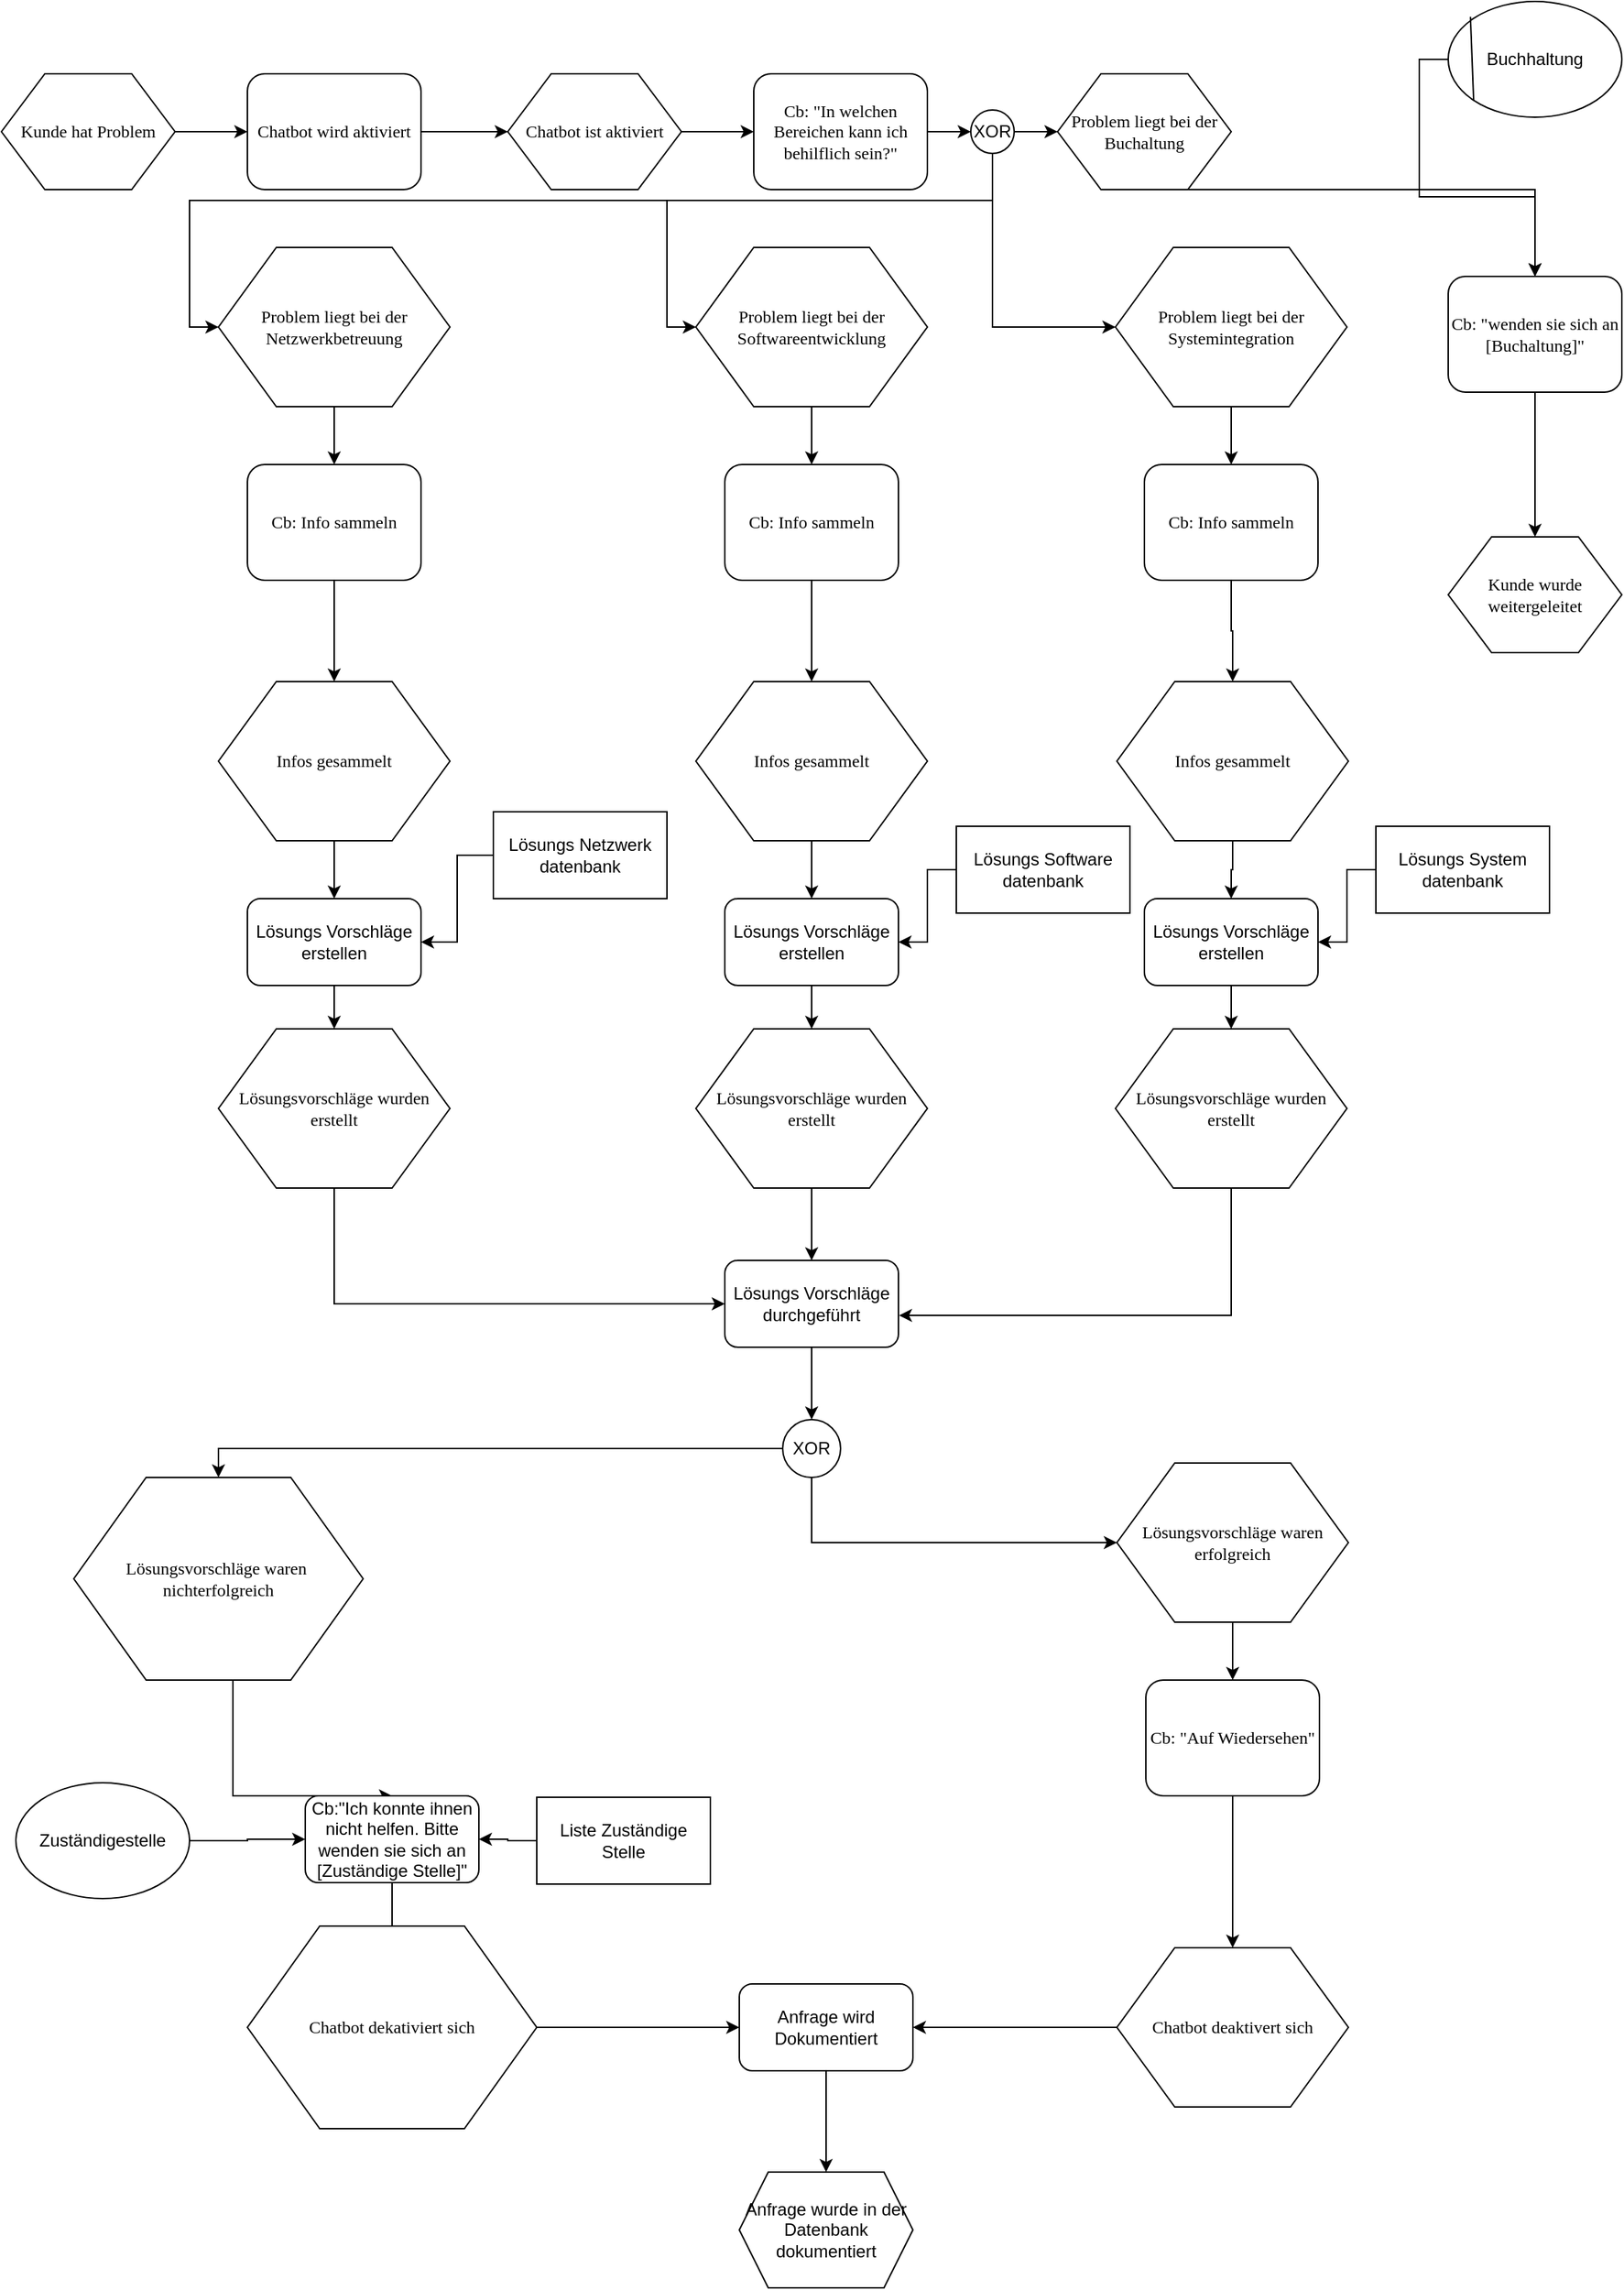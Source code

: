 <mxfile version="20.0.3" type="device"><diagram name="Page-1" id="8ce9d11a-91a2-4d17-14d8-a56ed91bf033"><mxGraphModel dx="1497" dy="783" grid="1" gridSize="10" guides="1" tooltips="1" connect="1" arrows="1" fold="1" page="1" pageScale="1" pageWidth="1169" pageHeight="827" background="none" math="0" shadow="0"><root><mxCell id="0"/><mxCell id="1" parent="0"/><mxCell id="FxT-cGrU2t-Nwr7H7iX4-25" value="" style="edgeStyle=orthogonalEdgeStyle;rounded=0;orthogonalLoop=1;jettySize=auto;html=1;" parent="1" source="17ea667e15c223fc-1" target="17ea667e15c223fc-7" edge="1"><mxGeometry relative="1" as="geometry"/></mxCell><mxCell id="17ea667e15c223fc-1" value="Kunde hat Problem" style="shape=hexagon;perimeter=hexagonPerimeter;whiteSpace=wrap;html=1;rounded=0;shadow=0;labelBackgroundColor=none;strokeWidth=1;fontFamily=Verdana;fontSize=12;align=center;" parent="1" vertex="1"><mxGeometry x="30" y="60" width="120" height="80" as="geometry"/></mxCell><mxCell id="FxT-cGrU2t-Nwr7H7iX4-27" value="" style="edgeStyle=orthogonalEdgeStyle;rounded=0;orthogonalLoop=1;jettySize=auto;html=1;" parent="1" source="17ea667e15c223fc-7" target="FxT-cGrU2t-Nwr7H7iX4-26" edge="1"><mxGeometry relative="1" as="geometry"/></mxCell><mxCell id="17ea667e15c223fc-7" value="Chatbot wird aktiviert" style="rounded=1;whiteSpace=wrap;html=1;shadow=0;labelBackgroundColor=none;strokeWidth=1;fontFamily=Verdana;fontSize=12;align=center;" parent="1" vertex="1"><mxGeometry x="200" y="60" width="120" height="80" as="geometry"/></mxCell><mxCell id="FxT-cGrU2t-Nwr7H7iX4-29" value="" style="edgeStyle=orthogonalEdgeStyle;rounded=0;orthogonalLoop=1;jettySize=auto;html=1;" parent="1" source="FxT-cGrU2t-Nwr7H7iX4-26" target="FxT-cGrU2t-Nwr7H7iX4-28" edge="1"><mxGeometry relative="1" as="geometry"/></mxCell><mxCell id="FxT-cGrU2t-Nwr7H7iX4-26" value="Chatbot ist aktiviert " style="shape=hexagon;perimeter=hexagonPerimeter;whiteSpace=wrap;html=1;rounded=0;shadow=0;labelBackgroundColor=none;strokeWidth=1;fontFamily=Verdana;fontSize=12;align=center;" parent="1" vertex="1"><mxGeometry x="380" y="60" width="120" height="80" as="geometry"/></mxCell><mxCell id="FxT-cGrU2t-Nwr7H7iX4-32" value="" style="edgeStyle=orthogonalEdgeStyle;rounded=0;orthogonalLoop=1;jettySize=auto;html=1;" parent="1" source="FxT-cGrU2t-Nwr7H7iX4-28" target="FxT-cGrU2t-Nwr7H7iX4-31" edge="1"><mxGeometry relative="1" as="geometry"/></mxCell><mxCell id="FxT-cGrU2t-Nwr7H7iX4-28" value="Cb: &quot;In welchen Bereichen kann ich behilflich sein?&quot;" style="rounded=1;whiteSpace=wrap;html=1;shadow=0;labelBackgroundColor=none;strokeWidth=1;fontFamily=Verdana;fontSize=12;align=center;" parent="1" vertex="1"><mxGeometry x="550" y="60" width="120" height="80" as="geometry"/></mxCell><mxCell id="FxT-cGrU2t-Nwr7H7iX4-34" value="" style="edgeStyle=orthogonalEdgeStyle;rounded=0;orthogonalLoop=1;jettySize=auto;html=1;" parent="1" source="FxT-cGrU2t-Nwr7H7iX4-31" target="FxT-cGrU2t-Nwr7H7iX4-33" edge="1"><mxGeometry relative="1" as="geometry"/></mxCell><mxCell id="FxT-cGrU2t-Nwr7H7iX4-42" style="edgeStyle=orthogonalEdgeStyle;rounded=0;orthogonalLoop=1;jettySize=auto;html=1;exitX=0.5;exitY=1;exitDx=0;exitDy=0;entryX=0;entryY=0.5;entryDx=0;entryDy=0;" parent="1" source="FxT-cGrU2t-Nwr7H7iX4-31" target="FxT-cGrU2t-Nwr7H7iX4-39" edge="1"><mxGeometry relative="1" as="geometry"/></mxCell><mxCell id="FxT-cGrU2t-Nwr7H7iX4-43" style="edgeStyle=orthogonalEdgeStyle;rounded=0;orthogonalLoop=1;jettySize=auto;html=1;exitX=0.5;exitY=1;exitDx=0;exitDy=0;entryX=0;entryY=0.5;entryDx=0;entryDy=0;" parent="1" source="FxT-cGrU2t-Nwr7H7iX4-31" target="FxT-cGrU2t-Nwr7H7iX4-40" edge="1"><mxGeometry relative="1" as="geometry"/></mxCell><mxCell id="FxT-cGrU2t-Nwr7H7iX4-44" style="edgeStyle=orthogonalEdgeStyle;rounded=0;orthogonalLoop=1;jettySize=auto;html=1;exitX=0.5;exitY=1;exitDx=0;exitDy=0;entryX=0;entryY=0.5;entryDx=0;entryDy=0;" parent="1" source="FxT-cGrU2t-Nwr7H7iX4-31" target="FxT-cGrU2t-Nwr7H7iX4-41" edge="1"><mxGeometry relative="1" as="geometry"/></mxCell><mxCell id="FxT-cGrU2t-Nwr7H7iX4-31" value="XOR" style="ellipse;whiteSpace=wrap;html=1;aspect=fixed;" parent="1" vertex="1"><mxGeometry x="700" y="85" width="30" height="30" as="geometry"/></mxCell><mxCell id="FxT-cGrU2t-Nwr7H7iX4-37" value="" style="edgeStyle=orthogonalEdgeStyle;rounded=0;orthogonalLoop=1;jettySize=auto;html=1;" parent="1" source="FxT-cGrU2t-Nwr7H7iX4-33" target="FxT-cGrU2t-Nwr7H7iX4-36" edge="1"><mxGeometry relative="1" as="geometry"><Array as="points"><mxPoint x="1090" y="140"/></Array></mxGeometry></mxCell><mxCell id="FxT-cGrU2t-Nwr7H7iX4-33" value="Problem liegt bei der Buchaltung" style="shape=hexagon;perimeter=hexagonPerimeter;whiteSpace=wrap;html=1;rounded=0;shadow=0;labelBackgroundColor=none;strokeWidth=1;fontFamily=Verdana;fontSize=12;align=center;" parent="1" vertex="1"><mxGeometry x="760" y="60" width="120" height="80" as="geometry"/></mxCell><mxCell id="FxT-cGrU2t-Nwr7H7iX4-35" value="Kunde wurde weitergeleitet" style="shape=hexagon;perimeter=hexagonPerimeter;whiteSpace=wrap;html=1;rounded=0;shadow=0;labelBackgroundColor=none;strokeWidth=1;fontFamily=Verdana;fontSize=12;align=center;" parent="1" vertex="1"><mxGeometry x="1030" y="380" width="120" height="80" as="geometry"/></mxCell><mxCell id="FxT-cGrU2t-Nwr7H7iX4-38" value="" style="edgeStyle=orthogonalEdgeStyle;rounded=0;orthogonalLoop=1;jettySize=auto;html=1;" parent="1" source="FxT-cGrU2t-Nwr7H7iX4-36" target="FxT-cGrU2t-Nwr7H7iX4-35" edge="1"><mxGeometry relative="1" as="geometry"/></mxCell><mxCell id="FxT-cGrU2t-Nwr7H7iX4-36" value="Cb: &quot;wenden sie sich an [Buchaltung]&quot;" style="rounded=1;whiteSpace=wrap;html=1;shadow=0;labelBackgroundColor=none;strokeWidth=1;fontFamily=Verdana;fontSize=12;align=center;" parent="1" vertex="1"><mxGeometry x="1030" y="200" width="120" height="80" as="geometry"/></mxCell><mxCell id="FxT-cGrU2t-Nwr7H7iX4-52" value="" style="edgeStyle=orthogonalEdgeStyle;rounded=0;orthogonalLoop=1;jettySize=auto;html=1;" parent="1" source="FxT-cGrU2t-Nwr7H7iX4-39" target="FxT-cGrU2t-Nwr7H7iX4-49" edge="1"><mxGeometry relative="1" as="geometry"/></mxCell><mxCell id="FxT-cGrU2t-Nwr7H7iX4-39" value="Problem liegt bei der Systemintegration" style="shape=hexagon;perimeter=hexagonPerimeter;whiteSpace=wrap;html=1;rounded=0;shadow=0;labelBackgroundColor=none;strokeWidth=1;fontFamily=Verdana;fontSize=12;align=center;" parent="1" vertex="1"><mxGeometry x="800" y="180" width="160" height="110" as="geometry"/></mxCell><mxCell id="FxT-cGrU2t-Nwr7H7iX4-50" value="" style="edgeStyle=orthogonalEdgeStyle;rounded=0;orthogonalLoop=1;jettySize=auto;html=1;" parent="1" source="FxT-cGrU2t-Nwr7H7iX4-40" target="FxT-cGrU2t-Nwr7H7iX4-47" edge="1"><mxGeometry relative="1" as="geometry"/></mxCell><mxCell id="FxT-cGrU2t-Nwr7H7iX4-40" value="Problem liegt bei der Netzwerkbetreuung" style="shape=hexagon;perimeter=hexagonPerimeter;whiteSpace=wrap;html=1;rounded=0;shadow=0;labelBackgroundColor=none;strokeWidth=1;fontFamily=Verdana;fontSize=12;align=center;" parent="1" vertex="1"><mxGeometry x="180" y="180" width="160" height="110" as="geometry"/></mxCell><mxCell id="FxT-cGrU2t-Nwr7H7iX4-51" value="" style="edgeStyle=orthogonalEdgeStyle;rounded=0;orthogonalLoop=1;jettySize=auto;html=1;" parent="1" source="FxT-cGrU2t-Nwr7H7iX4-41" target="FxT-cGrU2t-Nwr7H7iX4-48" edge="1"><mxGeometry relative="1" as="geometry"/></mxCell><mxCell id="FxT-cGrU2t-Nwr7H7iX4-41" value="Problem liegt bei der Softwareentwicklung" style="shape=hexagon;perimeter=hexagonPerimeter;whiteSpace=wrap;html=1;rounded=0;shadow=0;labelBackgroundColor=none;strokeWidth=1;fontFamily=Verdana;fontSize=12;align=center;" parent="1" vertex="1"><mxGeometry x="510" y="180" width="160" height="110" as="geometry"/></mxCell><mxCell id="FxT-cGrU2t-Nwr7H7iX4-54" value="" style="edgeStyle=orthogonalEdgeStyle;rounded=0;orthogonalLoop=1;jettySize=auto;html=1;" parent="1" source="FxT-cGrU2t-Nwr7H7iX4-47" target="FxT-cGrU2t-Nwr7H7iX4-53" edge="1"><mxGeometry relative="1" as="geometry"/></mxCell><mxCell id="FxT-cGrU2t-Nwr7H7iX4-47" value="Cb: Info sammeln" style="rounded=1;whiteSpace=wrap;html=1;shadow=0;labelBackgroundColor=none;strokeWidth=1;fontFamily=Verdana;fontSize=12;align=center;" parent="1" vertex="1"><mxGeometry x="200" y="330" width="120" height="80" as="geometry"/></mxCell><mxCell id="FxT-cGrU2t-Nwr7H7iX4-57" value="" style="edgeStyle=orthogonalEdgeStyle;rounded=0;orthogonalLoop=1;jettySize=auto;html=1;" parent="1" source="FxT-cGrU2t-Nwr7H7iX4-48" target="FxT-cGrU2t-Nwr7H7iX4-55" edge="1"><mxGeometry relative="1" as="geometry"/></mxCell><mxCell id="FxT-cGrU2t-Nwr7H7iX4-48" value="Cb: Info sammeln" style="rounded=1;whiteSpace=wrap;html=1;shadow=0;labelBackgroundColor=none;strokeWidth=1;fontFamily=Verdana;fontSize=12;align=center;" parent="1" vertex="1"><mxGeometry x="530" y="330" width="120" height="80" as="geometry"/></mxCell><mxCell id="FxT-cGrU2t-Nwr7H7iX4-58" value="" style="edgeStyle=orthogonalEdgeStyle;rounded=0;orthogonalLoop=1;jettySize=auto;html=1;" parent="1" source="FxT-cGrU2t-Nwr7H7iX4-49" target="FxT-cGrU2t-Nwr7H7iX4-56" edge="1"><mxGeometry relative="1" as="geometry"/></mxCell><mxCell id="FxT-cGrU2t-Nwr7H7iX4-49" value="Cb: Info sammeln" style="rounded=1;whiteSpace=wrap;html=1;shadow=0;labelBackgroundColor=none;strokeWidth=1;fontFamily=Verdana;fontSize=12;align=center;" parent="1" vertex="1"><mxGeometry x="820" y="330" width="120" height="80" as="geometry"/></mxCell><mxCell id="FxT-cGrU2t-Nwr7H7iX4-64" value="" style="edgeStyle=orthogonalEdgeStyle;rounded=0;orthogonalLoop=1;jettySize=auto;html=1;" parent="1" source="FxT-cGrU2t-Nwr7H7iX4-53" target="FxT-cGrU2t-Nwr7H7iX4-59" edge="1"><mxGeometry relative="1" as="geometry"/></mxCell><mxCell id="FxT-cGrU2t-Nwr7H7iX4-53" value="Infos gesammelt" style="shape=hexagon;perimeter=hexagonPerimeter;whiteSpace=wrap;html=1;rounded=0;shadow=0;labelBackgroundColor=none;strokeWidth=1;fontFamily=Verdana;fontSize=12;align=center;size=0.25;" parent="1" vertex="1"><mxGeometry x="180" y="480" width="160" height="110" as="geometry"/></mxCell><mxCell id="FxT-cGrU2t-Nwr7H7iX4-65" value="" style="edgeStyle=orthogonalEdgeStyle;rounded=0;orthogonalLoop=1;jettySize=auto;html=1;" parent="1" source="FxT-cGrU2t-Nwr7H7iX4-55" target="FxT-cGrU2t-Nwr7H7iX4-60" edge="1"><mxGeometry relative="1" as="geometry"/></mxCell><mxCell id="FxT-cGrU2t-Nwr7H7iX4-55" value="Infos gesammelt" style="shape=hexagon;perimeter=hexagonPerimeter;whiteSpace=wrap;html=1;rounded=0;shadow=0;labelBackgroundColor=none;strokeWidth=1;fontFamily=Verdana;fontSize=12;align=center;" parent="1" vertex="1"><mxGeometry x="510" y="480" width="160" height="110" as="geometry"/></mxCell><mxCell id="FxT-cGrU2t-Nwr7H7iX4-66" value="" style="edgeStyle=orthogonalEdgeStyle;rounded=0;orthogonalLoop=1;jettySize=auto;html=1;" parent="1" source="FxT-cGrU2t-Nwr7H7iX4-56" target="FxT-cGrU2t-Nwr7H7iX4-61" edge="1"><mxGeometry relative="1" as="geometry"/></mxCell><mxCell id="FxT-cGrU2t-Nwr7H7iX4-56" value="Infos gesammelt" style="shape=hexagon;perimeter=hexagonPerimeter;whiteSpace=wrap;html=1;rounded=0;shadow=0;labelBackgroundColor=none;strokeWidth=1;fontFamily=Verdana;fontSize=12;align=center;" parent="1" vertex="1"><mxGeometry x="801" y="480" width="160" height="110" as="geometry"/></mxCell><mxCell id="FxT-cGrU2t-Nwr7H7iX4-75" value="" style="edgeStyle=orthogonalEdgeStyle;rounded=0;orthogonalLoop=1;jettySize=auto;html=1;" parent="1" source="FxT-cGrU2t-Nwr7H7iX4-59" target="FxT-cGrU2t-Nwr7H7iX4-72" edge="1"><mxGeometry relative="1" as="geometry"/></mxCell><mxCell id="FxT-cGrU2t-Nwr7H7iX4-59" value="Lösungs Vorschläge erstellen" style="rounded=1;whiteSpace=wrap;html=1;" parent="1" vertex="1"><mxGeometry x="200" y="630" width="120" height="60" as="geometry"/></mxCell><mxCell id="FxT-cGrU2t-Nwr7H7iX4-76" value="" style="edgeStyle=orthogonalEdgeStyle;rounded=0;orthogonalLoop=1;jettySize=auto;html=1;" parent="1" source="FxT-cGrU2t-Nwr7H7iX4-60" target="FxT-cGrU2t-Nwr7H7iX4-73" edge="1"><mxGeometry relative="1" as="geometry"/></mxCell><mxCell id="FxT-cGrU2t-Nwr7H7iX4-60" value="Lösungs Vorschläge erstellen" style="rounded=1;whiteSpace=wrap;html=1;" parent="1" vertex="1"><mxGeometry x="530" y="630" width="120" height="60" as="geometry"/></mxCell><mxCell id="FxT-cGrU2t-Nwr7H7iX4-77" value="" style="edgeStyle=orthogonalEdgeStyle;rounded=0;orthogonalLoop=1;jettySize=auto;html=1;" parent="1" source="FxT-cGrU2t-Nwr7H7iX4-61" target="FxT-cGrU2t-Nwr7H7iX4-74" edge="1"><mxGeometry relative="1" as="geometry"/></mxCell><mxCell id="FxT-cGrU2t-Nwr7H7iX4-61" value="Lösungs Vorschläge erstellen" style="rounded=1;whiteSpace=wrap;html=1;" parent="1" vertex="1"><mxGeometry x="820" y="630" width="120" height="60" as="geometry"/></mxCell><mxCell id="FxT-cGrU2t-Nwr7H7iX4-67" value="" style="edgeStyle=orthogonalEdgeStyle;rounded=0;orthogonalLoop=1;jettySize=auto;html=1;" parent="1" source="FxT-cGrU2t-Nwr7H7iX4-63" target="FxT-cGrU2t-Nwr7H7iX4-59" edge="1"><mxGeometry relative="1" as="geometry"/></mxCell><mxCell id="FxT-cGrU2t-Nwr7H7iX4-63" value="Lösungs Netzwerk datenbank" style="rounded=0;whiteSpace=wrap;html=1;" parent="1" vertex="1"><mxGeometry x="370" y="570" width="120" height="60" as="geometry"/></mxCell><mxCell id="FxT-cGrU2t-Nwr7H7iX4-69" value="" style="edgeStyle=orthogonalEdgeStyle;rounded=0;orthogonalLoop=1;jettySize=auto;html=1;" parent="1" source="FxT-cGrU2t-Nwr7H7iX4-68" target="FxT-cGrU2t-Nwr7H7iX4-60" edge="1"><mxGeometry relative="1" as="geometry"/></mxCell><mxCell id="FxT-cGrU2t-Nwr7H7iX4-68" value="Lösungs Software datenbank" style="rounded=0;whiteSpace=wrap;html=1;" parent="1" vertex="1"><mxGeometry x="690" y="580" width="120" height="60" as="geometry"/></mxCell><mxCell id="FxT-cGrU2t-Nwr7H7iX4-71" value="" style="edgeStyle=orthogonalEdgeStyle;rounded=0;orthogonalLoop=1;jettySize=auto;html=1;" parent="1" source="FxT-cGrU2t-Nwr7H7iX4-70" target="FxT-cGrU2t-Nwr7H7iX4-61" edge="1"><mxGeometry relative="1" as="geometry"/></mxCell><mxCell id="FxT-cGrU2t-Nwr7H7iX4-70" value="Lösungs System datenbank" style="rounded=0;whiteSpace=wrap;html=1;" parent="1" vertex="1"><mxGeometry x="980" y="580" width="120" height="60" as="geometry"/></mxCell><mxCell id="FxT-cGrU2t-Nwr7H7iX4-81" value="" style="edgeStyle=orthogonalEdgeStyle;rounded=0;orthogonalLoop=1;jettySize=auto;html=1;entryX=0;entryY=0.5;entryDx=0;entryDy=0;" parent="1" source="FxT-cGrU2t-Nwr7H7iX4-72" target="FxT-cGrU2t-Nwr7H7iX4-82" edge="1"><mxGeometry relative="1" as="geometry"><mxPoint x="260" y="880" as="targetPoint"/><Array as="points"><mxPoint x="260" y="910"/></Array></mxGeometry></mxCell><mxCell id="FxT-cGrU2t-Nwr7H7iX4-72" value="Lösungsvorschläge wurden erstellt " style="shape=hexagon;perimeter=hexagonPerimeter;whiteSpace=wrap;html=1;rounded=0;shadow=0;labelBackgroundColor=none;strokeWidth=1;fontFamily=Verdana;fontSize=12;align=center;size=0.25;" parent="1" vertex="1"><mxGeometry x="180" y="720" width="160" height="110" as="geometry"/></mxCell><mxCell id="FxT-cGrU2t-Nwr7H7iX4-83" value="" style="edgeStyle=orthogonalEdgeStyle;rounded=0;orthogonalLoop=1;jettySize=auto;html=1;" parent="1" source="FxT-cGrU2t-Nwr7H7iX4-73" target="FxT-cGrU2t-Nwr7H7iX4-82" edge="1"><mxGeometry relative="1" as="geometry"/></mxCell><mxCell id="FxT-cGrU2t-Nwr7H7iX4-73" value="Lösungsvorschläge wurden erstellt " style="shape=hexagon;perimeter=hexagonPerimeter;whiteSpace=wrap;html=1;rounded=0;shadow=0;labelBackgroundColor=none;strokeWidth=1;fontFamily=Verdana;fontSize=12;align=center;size=0.25;" parent="1" vertex="1"><mxGeometry x="510" y="720" width="160" height="110" as="geometry"/></mxCell><mxCell id="FxT-cGrU2t-Nwr7H7iX4-85" value="" style="edgeStyle=orthogonalEdgeStyle;rounded=0;orthogonalLoop=1;jettySize=auto;html=1;entryX=1.003;entryY=0.634;entryDx=0;entryDy=0;entryPerimeter=0;" parent="1" source="FxT-cGrU2t-Nwr7H7iX4-74" target="FxT-cGrU2t-Nwr7H7iX4-82" edge="1"><mxGeometry relative="1" as="geometry"><mxPoint x="880" y="880" as="targetPoint"/><Array as="points"><mxPoint x="880" y="918"/></Array></mxGeometry></mxCell><mxCell id="FxT-cGrU2t-Nwr7H7iX4-74" value="Lösungsvorschläge wurden erstellt " style="shape=hexagon;perimeter=hexagonPerimeter;whiteSpace=wrap;html=1;rounded=0;shadow=0;labelBackgroundColor=none;strokeWidth=1;fontFamily=Verdana;fontSize=12;align=center;size=0.25;" parent="1" vertex="1"><mxGeometry x="800" y="720" width="160" height="110" as="geometry"/></mxCell><mxCell id="FxT-cGrU2t-Nwr7H7iX4-91" value="" style="edgeStyle=orthogonalEdgeStyle;rounded=0;orthogonalLoop=1;jettySize=auto;html=1;" parent="1" source="FxT-cGrU2t-Nwr7H7iX4-82" target="FxT-cGrU2t-Nwr7H7iX4-89" edge="1"><mxGeometry relative="1" as="geometry"/></mxCell><mxCell id="FxT-cGrU2t-Nwr7H7iX4-82" value="Lösungs Vorschläge durchgeführt" style="rounded=1;whiteSpace=wrap;html=1;" parent="1" vertex="1"><mxGeometry x="530" y="880" width="120" height="60" as="geometry"/></mxCell><mxCell id="FxT-cGrU2t-Nwr7H7iX4-97" value="" style="edgeStyle=orthogonalEdgeStyle;rounded=0;orthogonalLoop=1;jettySize=auto;html=1;" parent="1" source="FxT-cGrU2t-Nwr7H7iX4-86" target="FxT-cGrU2t-Nwr7H7iX4-95" edge="1"><mxGeometry relative="1" as="geometry"/></mxCell><mxCell id="FxT-cGrU2t-Nwr7H7iX4-86" value="Lösungsvorschläge waren erfolgreich " style="shape=hexagon;perimeter=hexagonPerimeter;whiteSpace=wrap;html=1;rounded=0;shadow=0;labelBackgroundColor=none;strokeWidth=1;fontFamily=Verdana;fontSize=12;align=center;size=0.25;" parent="1" vertex="1"><mxGeometry x="801" y="1020" width="160" height="110" as="geometry"/></mxCell><mxCell id="A1xLZl2HctMbdZkf9brX-7" style="edgeStyle=orthogonalEdgeStyle;rounded=0;orthogonalLoop=1;jettySize=auto;html=1;exitX=0.5;exitY=1;exitDx=0;exitDy=0;entryX=0;entryY=0.5;entryDx=0;entryDy=0;" edge="1" parent="1" source="FxT-cGrU2t-Nwr7H7iX4-89" target="FxT-cGrU2t-Nwr7H7iX4-86"><mxGeometry relative="1" as="geometry"/></mxCell><mxCell id="A1xLZl2HctMbdZkf9brX-13" style="edgeStyle=orthogonalEdgeStyle;rounded=0;orthogonalLoop=1;jettySize=auto;html=1;exitX=0;exitY=0.5;exitDx=0;exitDy=0;entryX=0.5;entryY=0;entryDx=0;entryDy=0;" edge="1" parent="1" source="FxT-cGrU2t-Nwr7H7iX4-89" target="FxT-cGrU2t-Nwr7H7iX4-99"><mxGeometry relative="1" as="geometry"/></mxCell><mxCell id="FxT-cGrU2t-Nwr7H7iX4-89" value="XOR" style="ellipse;whiteSpace=wrap;html=1;aspect=fixed;" parent="1" vertex="1"><mxGeometry x="570" y="990" width="40" height="40" as="geometry"/></mxCell><mxCell id="FxT-cGrU2t-Nwr7H7iX4-98" value="" style="edgeStyle=orthogonalEdgeStyle;rounded=0;orthogonalLoop=1;jettySize=auto;html=1;" parent="1" source="FxT-cGrU2t-Nwr7H7iX4-95" target="FxT-cGrU2t-Nwr7H7iX4-96" edge="1"><mxGeometry relative="1" as="geometry"/></mxCell><mxCell id="FxT-cGrU2t-Nwr7H7iX4-95" value="Cb: &quot;Auf Wiedersehen&quot;" style="rounded=1;whiteSpace=wrap;html=1;shadow=0;labelBackgroundColor=none;strokeWidth=1;fontFamily=Verdana;fontSize=12;align=center;" parent="1" vertex="1"><mxGeometry x="821" y="1170" width="120" height="80" as="geometry"/></mxCell><mxCell id="A1xLZl2HctMbdZkf9brX-15" style="edgeStyle=orthogonalEdgeStyle;rounded=0;orthogonalLoop=1;jettySize=auto;html=1;exitX=0;exitY=0.5;exitDx=0;exitDy=0;entryX=1;entryY=0.5;entryDx=0;entryDy=0;" edge="1" parent="1" source="FxT-cGrU2t-Nwr7H7iX4-96" target="A1xLZl2HctMbdZkf9brX-17"><mxGeometry relative="1" as="geometry"><mxPoint x="670" y="1410" as="targetPoint"/></mxGeometry></mxCell><mxCell id="FxT-cGrU2t-Nwr7H7iX4-96" value="Chatbot deaktivert sich" style="shape=hexagon;perimeter=hexagonPerimeter;whiteSpace=wrap;html=1;rounded=0;shadow=0;labelBackgroundColor=none;strokeWidth=1;fontFamily=Verdana;fontSize=12;align=center;size=0.25;" parent="1" vertex="1"><mxGeometry x="801" y="1355" width="160" height="110" as="geometry"/></mxCell><mxCell id="FxT-cGrU2t-Nwr7H7iX4-104" value="" style="edgeStyle=orthogonalEdgeStyle;rounded=0;orthogonalLoop=1;jettySize=auto;html=1;entryX=0.5;entryY=0;entryDx=0;entryDy=0;" parent="1" source="FxT-cGrU2t-Nwr7H7iX4-99" target="FxT-cGrU2t-Nwr7H7iX4-103" edge="1"><mxGeometry relative="1" as="geometry"><mxPoint x="510" y="1370" as="targetPoint"/><Array as="points"><mxPoint x="190" y="1180"/><mxPoint x="190" y="1180"/></Array></mxGeometry></mxCell><mxCell id="FxT-cGrU2t-Nwr7H7iX4-99" value="Lösungsvorschläge waren&amp;nbsp; nichterfolgreich " style="shape=hexagon;perimeter=hexagonPerimeter;whiteSpace=wrap;html=1;rounded=0;shadow=0;labelBackgroundColor=none;strokeWidth=1;fontFamily=Verdana;fontSize=12;align=center;size=0.25;" parent="1" vertex="1"><mxGeometry x="80" y="1030" width="200" height="140" as="geometry"/></mxCell><mxCell id="FxT-cGrU2t-Nwr7H7iX4-109" style="edgeStyle=orthogonalEdgeStyle;rounded=0;orthogonalLoop=1;jettySize=auto;html=1;exitX=0;exitY=0.5;exitDx=0;exitDy=0;entryX=1;entryY=0.5;entryDx=0;entryDy=0;" parent="1" source="FxT-cGrU2t-Nwr7H7iX4-103" target="FxT-cGrU2t-Nwr7H7iX4-108" edge="1"><mxGeometry relative="1" as="geometry"><Array as="points"><mxPoint x="300" y="1280"/><mxPoint x="300" y="1410"/></Array></mxGeometry></mxCell><mxCell id="FxT-cGrU2t-Nwr7H7iX4-103" value="Cb:&quot;Ich konnte ihnen nicht helfen. Bitte wenden sie sich an [Zuständige Stelle]&quot;" style="rounded=1;whiteSpace=wrap;html=1;" parent="1" vertex="1"><mxGeometry x="240" y="1250" width="120" height="60" as="geometry"/></mxCell><mxCell id="FxT-cGrU2t-Nwr7H7iX4-106" value="" style="edgeStyle=orthogonalEdgeStyle;rounded=0;orthogonalLoop=1;jettySize=auto;html=1;" parent="1" source="FxT-cGrU2t-Nwr7H7iX4-105" target="FxT-cGrU2t-Nwr7H7iX4-103" edge="1"><mxGeometry relative="1" as="geometry"/></mxCell><mxCell id="FxT-cGrU2t-Nwr7H7iX4-105" value="Liste Zuständige Stelle" style="rounded=0;whiteSpace=wrap;html=1;" parent="1" vertex="1"><mxGeometry x="400" y="1251" width="120" height="60" as="geometry"/></mxCell><mxCell id="A1xLZl2HctMbdZkf9brX-16" style="edgeStyle=orthogonalEdgeStyle;rounded=0;orthogonalLoop=1;jettySize=auto;html=1;exitX=1;exitY=0.5;exitDx=0;exitDy=0;entryX=0;entryY=0.5;entryDx=0;entryDy=0;" edge="1" parent="1" source="FxT-cGrU2t-Nwr7H7iX4-108" target="A1xLZl2HctMbdZkf9brX-17"><mxGeometry relative="1" as="geometry"><mxPoint x="530" y="1410" as="targetPoint"/></mxGeometry></mxCell><mxCell id="FxT-cGrU2t-Nwr7H7iX4-108" value="Chatbot dekativiert sich" style="shape=hexagon;perimeter=hexagonPerimeter;whiteSpace=wrap;html=1;rounded=0;shadow=0;labelBackgroundColor=none;strokeWidth=1;fontFamily=Verdana;fontSize=12;align=center;size=0.25;" parent="1" vertex="1"><mxGeometry x="200" y="1340" width="200" height="140" as="geometry"/></mxCell><mxCell id="A1xLZl2HctMbdZkf9brX-5" style="edgeStyle=orthogonalEdgeStyle;rounded=0;orthogonalLoop=1;jettySize=auto;html=1;exitX=0;exitY=0.5;exitDx=0;exitDy=0;entryX=0.5;entryY=0;entryDx=0;entryDy=0;" edge="1" parent="1" source="A1xLZl2HctMbdZkf9brX-1" target="FxT-cGrU2t-Nwr7H7iX4-36"><mxGeometry relative="1" as="geometry"/></mxCell><mxCell id="A1xLZl2HctMbdZkf9brX-1" value="Buchhaltung" style="ellipse;whiteSpace=wrap;html=1;" vertex="1" parent="1"><mxGeometry x="1030" y="10" width="120" height="80" as="geometry"/></mxCell><mxCell id="A1xLZl2HctMbdZkf9brX-3" style="edgeStyle=orthogonalEdgeStyle;rounded=0;orthogonalLoop=1;jettySize=auto;html=1;exitX=0.5;exitY=1;exitDx=0;exitDy=0;" edge="1" parent="1" source="FxT-cGrU2t-Nwr7H7iX4-47" target="FxT-cGrU2t-Nwr7H7iX4-47"><mxGeometry relative="1" as="geometry"/></mxCell><mxCell id="A1xLZl2HctMbdZkf9brX-6" value="" style="endArrow=none;html=1;rounded=0;entryX=0.128;entryY=0.133;entryDx=0;entryDy=0;entryPerimeter=0;exitX=0;exitY=1;exitDx=0;exitDy=0;" edge="1" parent="1" source="A1xLZl2HctMbdZkf9brX-1" target="A1xLZl2HctMbdZkf9brX-1"><mxGeometry width="50" height="50" relative="1" as="geometry"><mxPoint x="930" y="50" as="sourcePoint"/><mxPoint x="980" as="targetPoint"/></mxGeometry></mxCell><mxCell id="A1xLZl2HctMbdZkf9brX-11" value="" style="edgeStyle=orthogonalEdgeStyle;rounded=0;orthogonalLoop=1;jettySize=auto;html=1;" edge="1" parent="1" source="A1xLZl2HctMbdZkf9brX-10" target="FxT-cGrU2t-Nwr7H7iX4-103"><mxGeometry relative="1" as="geometry"/></mxCell><mxCell id="A1xLZl2HctMbdZkf9brX-10" value="Zuständigestelle" style="ellipse;whiteSpace=wrap;html=1;" vertex="1" parent="1"><mxGeometry x="40" y="1241" width="120" height="80" as="geometry"/></mxCell><mxCell id="A1xLZl2HctMbdZkf9brX-19" value="" style="edgeStyle=orthogonalEdgeStyle;rounded=0;orthogonalLoop=1;jettySize=auto;html=1;" edge="1" parent="1" source="A1xLZl2HctMbdZkf9brX-17" target="A1xLZl2HctMbdZkf9brX-18"><mxGeometry relative="1" as="geometry"/></mxCell><mxCell id="A1xLZl2HctMbdZkf9brX-17" value="Anfrage wird Dokumentiert " style="rounded=1;whiteSpace=wrap;html=1;" vertex="1" parent="1"><mxGeometry x="540" y="1380" width="120" height="60" as="geometry"/></mxCell><mxCell id="A1xLZl2HctMbdZkf9brX-18" value="Anfrage wurde in der Datenbank dokumentiert" style="shape=hexagon;perimeter=hexagonPerimeter2;whiteSpace=wrap;html=1;fixedSize=1;" vertex="1" parent="1"><mxGeometry x="540" y="1510" width="120" height="80" as="geometry"/></mxCell></root></mxGraphModel></diagram></mxfile>